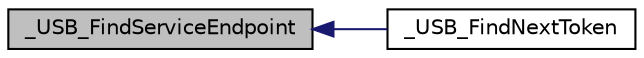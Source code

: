 digraph "_USB_FindServiceEndpoint"
{
  edge [fontname="Helvetica",fontsize="10",labelfontname="Helvetica",labelfontsize="10"];
  node [fontname="Helvetica",fontsize="10",shape=record];
  rankdir="LR";
  Node1 [label="_USB_FindServiceEndpoint",height=0.2,width=0.4,color="black", fillcolor="grey75", style="filled", fontcolor="black"];
  Node1 -> Node2 [dir="back",color="midnightblue",fontsize="10",style="solid",fontname="Helvetica"];
  Node2 [label="_USB_FindNextToken",height=0.2,width=0.4,color="black", fillcolor="white", style="filled",URL="$usb__host__local_8h.html#a7ce4a0820e97c905e38bb73acb46cd3f"];
}
